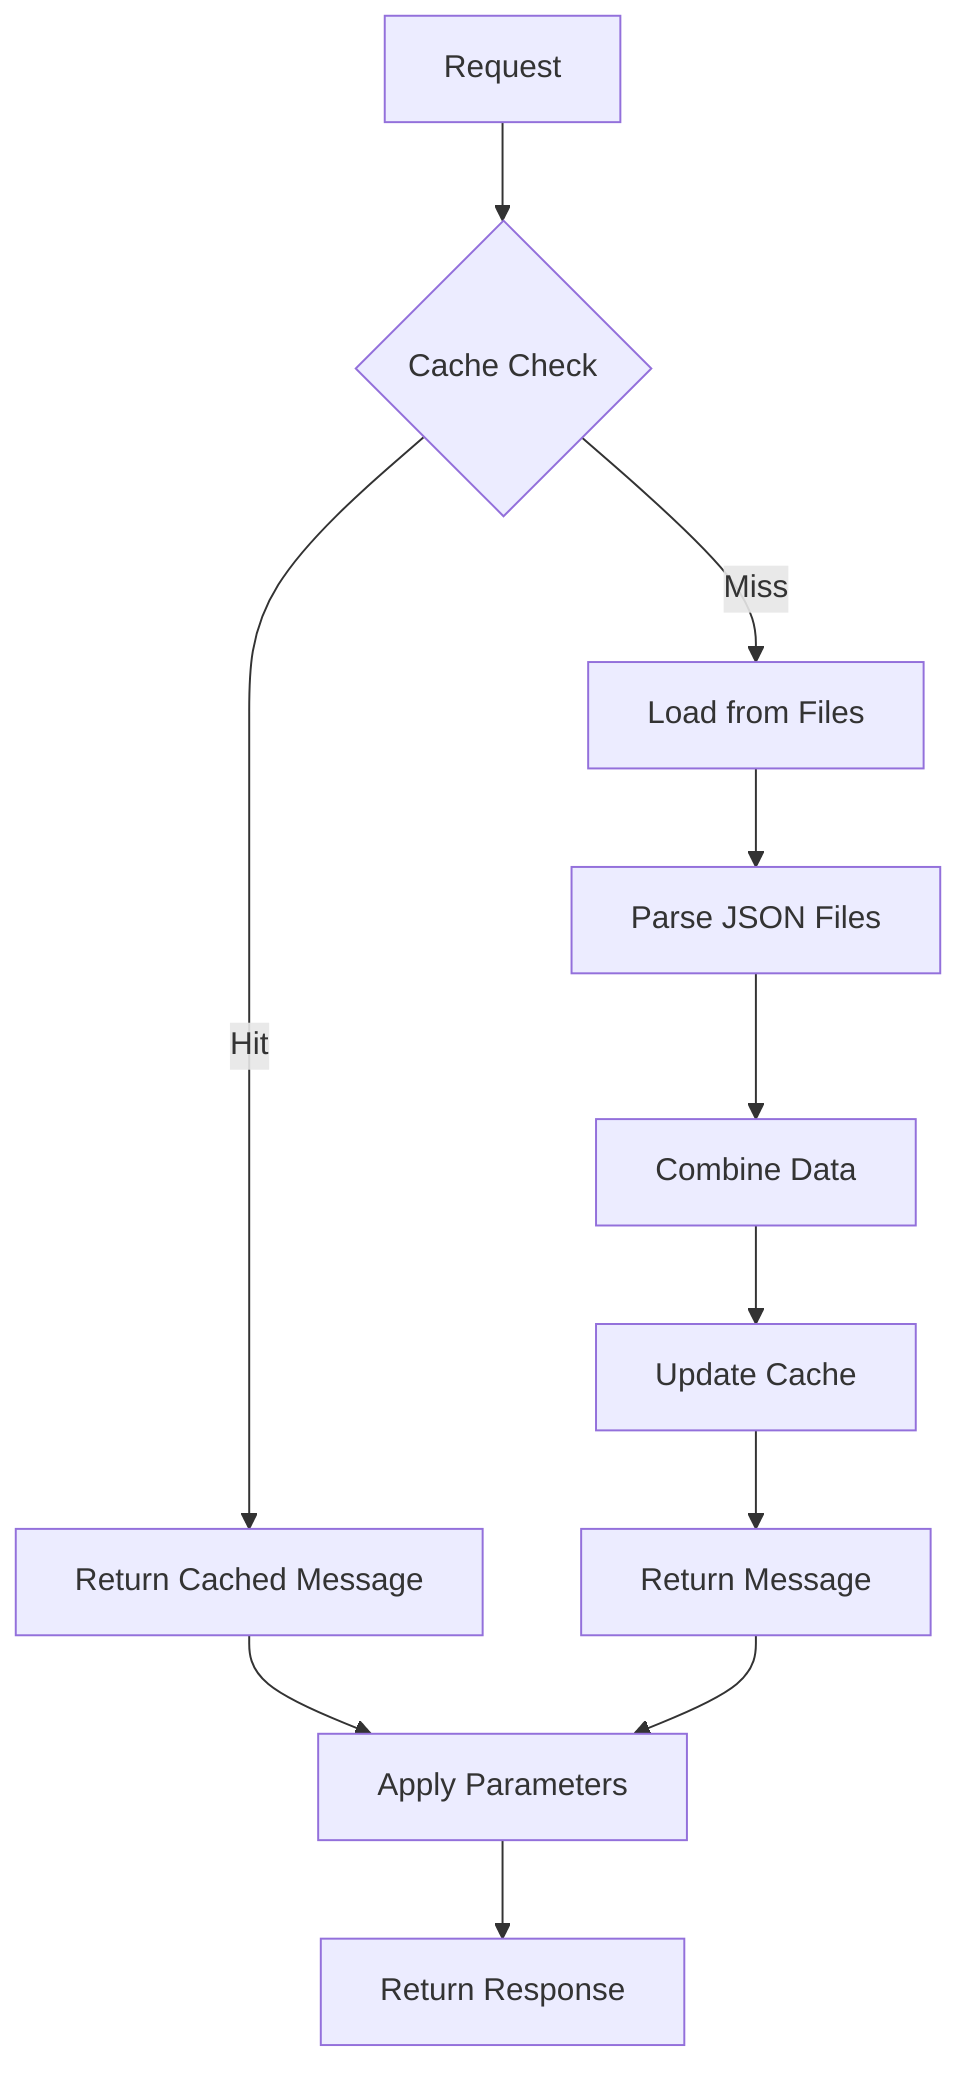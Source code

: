graph TD
    A[Request] --> B{Cache Check}
    B -->|Hit| C[Return Cached Message]
    B -->|Miss| D[Load from Files]
    D --> E[Parse JSON Files]
    E --> F[Combine Data]
    F --> G[Update Cache]
    G --> H[Return Message]
    C --> I[Apply Parameters]
    H --> I
    I --> J[Return Response]